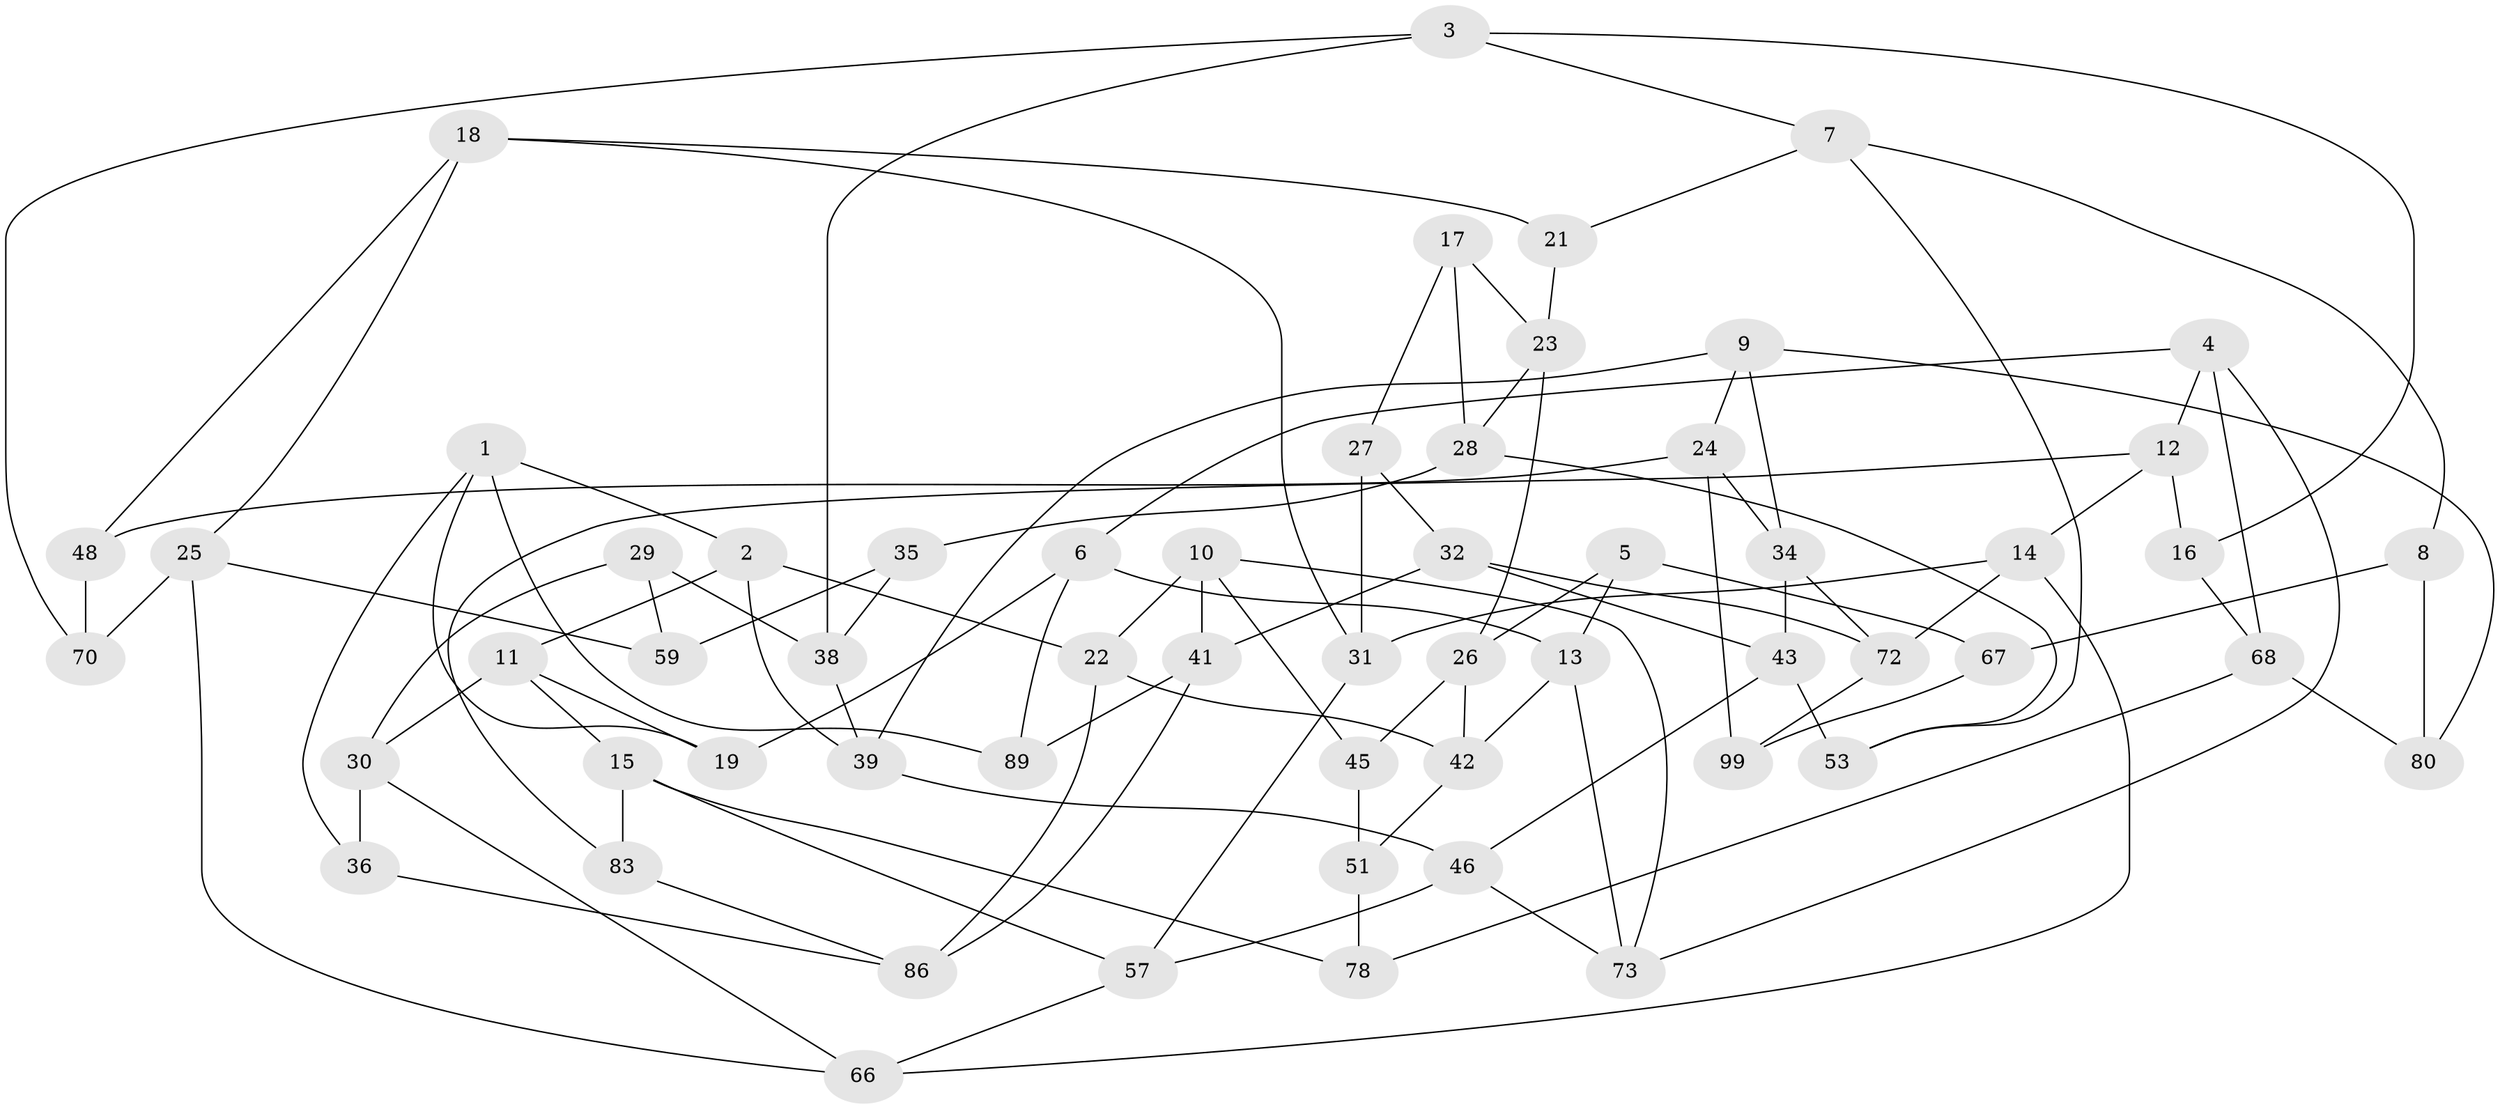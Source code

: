 // original degree distribution, {3: 1.0}
// Generated by graph-tools (version 1.1) at 2025/39/02/21/25 10:39:00]
// undirected, 58 vertices, 105 edges
graph export_dot {
graph [start="1"]
  node [color=gray90,style=filled];
  1 [super="+37"];
  2 [super="+60"];
  3 [super="+55"];
  4 [super="+75"];
  5 [super="+65"];
  6 [super="+64"];
  7 [super="+58"];
  8 [super="+63"];
  9 [super="+20"];
  10 [super="+79"];
  11 [super="+82"];
  12 [super="+69"];
  13 [super="+50"];
  14 [super="+84"];
  15 [super="+49"];
  16;
  17;
  18 [super="+40"];
  19;
  21;
  22 [super="+52"];
  23 [super="+77"];
  24 [super="+44"];
  25 [super="+96"];
  26 [super="+54"];
  27;
  28 [super="+76"];
  29;
  30 [super="+95"];
  31 [super="+33"];
  32 [super="+74"];
  34 [super="+61"];
  35;
  36;
  38 [super="+91"];
  39 [super="+56"];
  41 [super="+47"];
  42 [super="+62"];
  43 [super="+88"];
  45 [super="+90"];
  46 [super="+92"];
  48;
  51 [super="+100"];
  53;
  57 [super="+94"];
  59;
  66 [super="+81"];
  67 [super="+71"];
  68 [super="+85"];
  70;
  72 [super="+93"];
  73 [super="+98"];
  78;
  80 [super="+87"];
  83;
  86 [super="+97"];
  89;
  99;
  1 -- 89;
  1 -- 36;
  1 -- 2;
  1 -- 19;
  2 -- 11;
  2 -- 39;
  2 -- 22;
  3 -- 38;
  3 -- 7;
  3 -- 16;
  3 -- 70;
  4 -- 12;
  4 -- 68;
  4 -- 73;
  4 -- 6;
  5 -- 26;
  5 -- 13;
  5 -- 67 [weight=2];
  6 -- 19;
  6 -- 89;
  6 -- 13;
  7 -- 53;
  7 -- 8;
  7 -- 21;
  8 -- 80 [weight=2];
  8 -- 67;
  9 -- 34;
  9 -- 39;
  9 -- 80;
  9 -- 24;
  10 -- 45;
  10 -- 73;
  10 -- 41;
  10 -- 22;
  11 -- 30;
  11 -- 15;
  11 -- 19;
  12 -- 14;
  12 -- 16;
  12 -- 83;
  13 -- 42;
  13 -- 73;
  14 -- 66;
  14 -- 31;
  14 -- 72;
  15 -- 83;
  15 -- 57;
  15 -- 78;
  16 -- 68;
  17 -- 23;
  17 -- 27;
  17 -- 28;
  18 -- 21;
  18 -- 48;
  18 -- 31;
  18 -- 25;
  21 -- 23;
  22 -- 86;
  22 -- 42;
  23 -- 28;
  23 -- 26;
  24 -- 34;
  24 -- 99;
  24 -- 48;
  25 -- 70;
  25 -- 66;
  25 -- 59;
  26 -- 45;
  26 -- 42;
  27 -- 32;
  27 -- 31;
  28 -- 35;
  28 -- 53;
  29 -- 59;
  29 -- 30;
  29 -- 38;
  30 -- 66;
  30 -- 36;
  31 -- 57;
  32 -- 41;
  32 -- 72;
  32 -- 43;
  34 -- 72;
  34 -- 43;
  35 -- 59;
  35 -- 38;
  36 -- 86;
  38 -- 39;
  39 -- 46;
  41 -- 86;
  41 -- 89;
  42 -- 51;
  43 -- 53;
  43 -- 46;
  45 -- 51 [weight=2];
  46 -- 73;
  46 -- 57;
  48 -- 70;
  51 -- 78;
  57 -- 66;
  67 -- 99;
  68 -- 78;
  68 -- 80;
  72 -- 99;
  83 -- 86;
}
